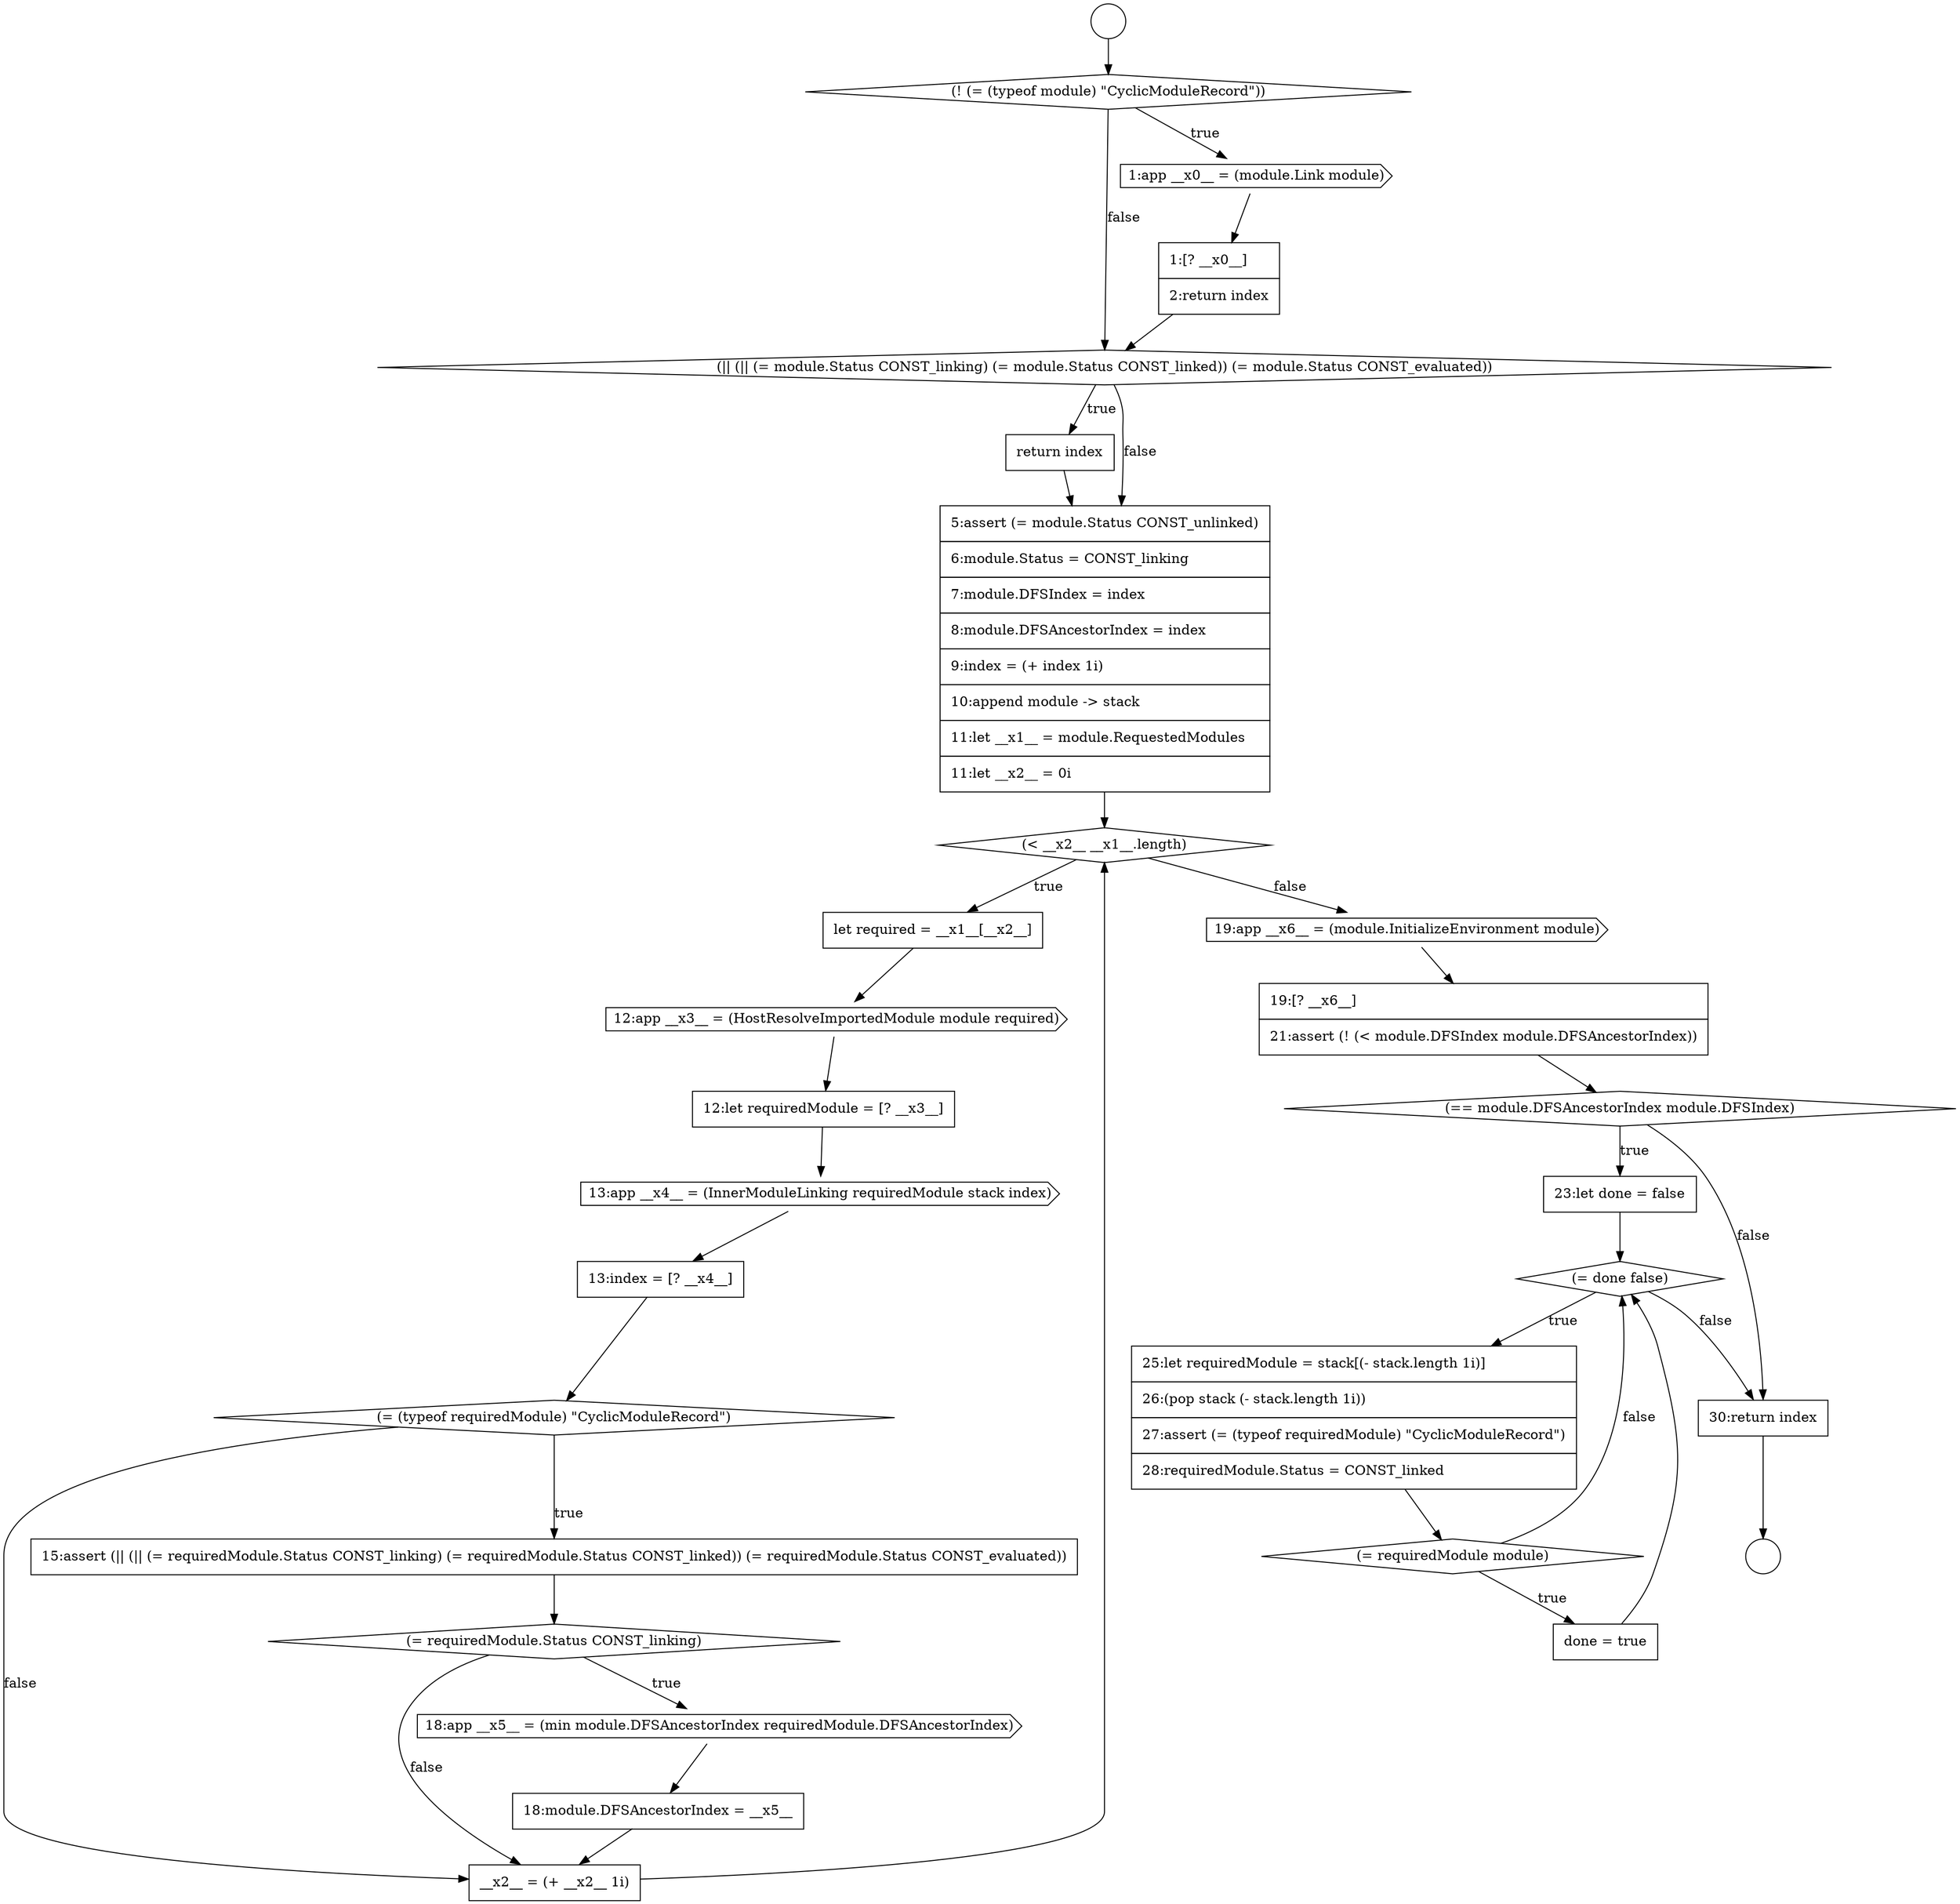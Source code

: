 digraph {
  node11175 [shape=cds, label=<<font color="black">1:app __x0__ = (module.Link module)</font>> color="black" fillcolor="white" style=filled]
  node11183 [shape=none, margin=0, label=<<font color="black">
    <table border="0" cellborder="1" cellspacing="0" cellpadding="10">
      <tr><td align="left">12:let requiredModule = [? __x3__]</td></tr>
    </table>
  </font>> color="black" fillcolor="white" style=filled]
  node11195 [shape=none, margin=0, label=<<font color="black">
    <table border="0" cellborder="1" cellspacing="0" cellpadding="10">
      <tr><td align="left">23:let done = false</td></tr>
    </table>
  </font>> color="black" fillcolor="white" style=filled]
  node11174 [shape=diamond, label=<<font color="black">(! (= (typeof module) &quot;CyclicModuleRecord&quot;))</font>> color="black" fillcolor="white" style=filled]
  node11189 [shape=cds, label=<<font color="black">18:app __x5__ = (min module.DFSAncestorIndex requiredModule.DFSAncestorIndex)</font>> color="black" fillcolor="white" style=filled]
  node11184 [shape=cds, label=<<font color="black">13:app __x4__ = (InnerModuleLinking requiredModule stack index)</font>> color="black" fillcolor="white" style=filled]
  node11179 [shape=none, margin=0, label=<<font color="black">
    <table border="0" cellborder="1" cellspacing="0" cellpadding="10">
      <tr><td align="left">5:assert (= module.Status CONST_unlinked)</td></tr>
      <tr><td align="left">6:module.Status = CONST_linking</td></tr>
      <tr><td align="left">7:module.DFSIndex = index</td></tr>
      <tr><td align="left">8:module.DFSAncestorIndex = index</td></tr>
      <tr><td align="left">9:index = (+ index 1i)</td></tr>
      <tr><td align="left">10:append module -&gt; stack</td></tr>
      <tr><td align="left">11:let __x1__ = module.RequestedModules</td></tr>
      <tr><td align="left">11:let __x2__ = 0i</td></tr>
    </table>
  </font>> color="black" fillcolor="white" style=filled]
  node11181 [shape=none, margin=0, label=<<font color="black">
    <table border="0" cellborder="1" cellspacing="0" cellpadding="10">
      <tr><td align="left">let required = __x1__[__x2__]</td></tr>
    </table>
  </font>> color="black" fillcolor="white" style=filled]
  node11176 [shape=none, margin=0, label=<<font color="black">
    <table border="0" cellborder="1" cellspacing="0" cellpadding="10">
      <tr><td align="left">1:[? __x0__]</td></tr>
      <tr><td align="left">2:return index</td></tr>
    </table>
  </font>> color="black" fillcolor="white" style=filled]
  node11187 [shape=none, margin=0, label=<<font color="black">
    <table border="0" cellborder="1" cellspacing="0" cellpadding="10">
      <tr><td align="left">15:assert (|| (|| (= requiredModule.Status CONST_linking) (= requiredModule.Status CONST_linked)) (= requiredModule.Status CONST_evaluated))</td></tr>
    </table>
  </font>> color="black" fillcolor="white" style=filled]
  node11172 [shape=circle label=" " color="black" fillcolor="white" style=filled]
  node11192 [shape=cds, label=<<font color="black">19:app __x6__ = (module.InitializeEnvironment module)</font>> color="black" fillcolor="white" style=filled]
  node11186 [shape=diamond, label=<<font color="black">(= (typeof requiredModule) &quot;CyclicModuleRecord&quot;)</font>> color="black" fillcolor="white" style=filled]
  node11178 [shape=none, margin=0, label=<<font color="black">
    <table border="0" cellborder="1" cellspacing="0" cellpadding="10">
      <tr><td align="left">return index</td></tr>
    </table>
  </font>> color="black" fillcolor="white" style=filled]
  node11200 [shape=none, margin=0, label=<<font color="black">
    <table border="0" cellborder="1" cellspacing="0" cellpadding="10">
      <tr><td align="left">30:return index</td></tr>
    </table>
  </font>> color="black" fillcolor="white" style=filled]
  node11191 [shape=none, margin=0, label=<<font color="black">
    <table border="0" cellborder="1" cellspacing="0" cellpadding="10">
      <tr><td align="left">__x2__ = (+ __x2__ 1i)</td></tr>
    </table>
  </font>> color="black" fillcolor="white" style=filled]
  node11185 [shape=none, margin=0, label=<<font color="black">
    <table border="0" cellborder="1" cellspacing="0" cellpadding="10">
      <tr><td align="left">13:index = [? __x4__]</td></tr>
    </table>
  </font>> color="black" fillcolor="white" style=filled]
  node11197 [shape=none, margin=0, label=<<font color="black">
    <table border="0" cellborder="1" cellspacing="0" cellpadding="10">
      <tr><td align="left">25:let requiredModule = stack[(- stack.length 1i)]</td></tr>
      <tr><td align="left">26:(pop stack (- stack.length 1i))</td></tr>
      <tr><td align="left">27:assert (= (typeof requiredModule) &quot;CyclicModuleRecord&quot;)</td></tr>
      <tr><td align="left">28:requiredModule.Status = CONST_linked</td></tr>
    </table>
  </font>> color="black" fillcolor="white" style=filled]
  node11196 [shape=diamond, label=<<font color="black">(= done false)</font>> color="black" fillcolor="white" style=filled]
  node11190 [shape=none, margin=0, label=<<font color="black">
    <table border="0" cellborder="1" cellspacing="0" cellpadding="10">
      <tr><td align="left">18:module.DFSAncestorIndex = __x5__</td></tr>
    </table>
  </font>> color="black" fillcolor="white" style=filled]
  node11188 [shape=diamond, label=<<font color="black">(= requiredModule.Status CONST_linking)</font>> color="black" fillcolor="white" style=filled]
  node11173 [shape=circle label=" " color="black" fillcolor="white" style=filled]
  node11193 [shape=none, margin=0, label=<<font color="black">
    <table border="0" cellborder="1" cellspacing="0" cellpadding="10">
      <tr><td align="left">19:[? __x6__]</td></tr>
      <tr><td align="left">21:assert (! (&lt; module.DFSIndex module.DFSAncestorIndex))</td></tr>
    </table>
  </font>> color="black" fillcolor="white" style=filled]
  node11180 [shape=diamond, label=<<font color="black">(&lt; __x2__ __x1__.length)</font>> color="black" fillcolor="white" style=filled]
  node11198 [shape=diamond, label=<<font color="black">(= requiredModule module)</font>> color="black" fillcolor="white" style=filled]
  node11199 [shape=none, margin=0, label=<<font color="black">
    <table border="0" cellborder="1" cellspacing="0" cellpadding="10">
      <tr><td align="left">done = true</td></tr>
    </table>
  </font>> color="black" fillcolor="white" style=filled]
  node11194 [shape=diamond, label=<<font color="black">(== module.DFSAncestorIndex module.DFSIndex)</font>> color="black" fillcolor="white" style=filled]
  node11177 [shape=diamond, label=<<font color="black">(|| (|| (= module.Status CONST_linking) (= module.Status CONST_linked)) (= module.Status CONST_evaluated))</font>> color="black" fillcolor="white" style=filled]
  node11182 [shape=cds, label=<<font color="black">12:app __x3__ = (HostResolveImportedModule module required)</font>> color="black" fillcolor="white" style=filled]
  node11189 -> node11190 [ color="black"]
  node11195 -> node11196 [ color="black"]
  node11194 -> node11195 [label=<<font color="black">true</font>> color="black"]
  node11194 -> node11200 [label=<<font color="black">false</font>> color="black"]
  node11197 -> node11198 [ color="black"]
  node11178 -> node11179 [ color="black"]
  node11185 -> node11186 [ color="black"]
  node11198 -> node11199 [label=<<font color="black">true</font>> color="black"]
  node11198 -> node11196 [label=<<font color="black">false</font>> color="black"]
  node11177 -> node11178 [label=<<font color="black">true</font>> color="black"]
  node11177 -> node11179 [label=<<font color="black">false</font>> color="black"]
  node11183 -> node11184 [ color="black"]
  node11196 -> node11197 [label=<<font color="black">true</font>> color="black"]
  node11196 -> node11200 [label=<<font color="black">false</font>> color="black"]
  node11184 -> node11185 [ color="black"]
  node11187 -> node11188 [ color="black"]
  node11182 -> node11183 [ color="black"]
  node11180 -> node11181 [label=<<font color="black">true</font>> color="black"]
  node11180 -> node11192 [label=<<font color="black">false</font>> color="black"]
  node11181 -> node11182 [ color="black"]
  node11174 -> node11175 [label=<<font color="black">true</font>> color="black"]
  node11174 -> node11177 [label=<<font color="black">false</font>> color="black"]
  node11190 -> node11191 [ color="black"]
  node11188 -> node11189 [label=<<font color="black">true</font>> color="black"]
  node11188 -> node11191 [label=<<font color="black">false</font>> color="black"]
  node11179 -> node11180 [ color="black"]
  node11176 -> node11177 [ color="black"]
  node11200 -> node11173 [ color="black"]
  node11191 -> node11180 [ color="black"]
  node11192 -> node11193 [ color="black"]
  node11172 -> node11174 [ color="black"]
  node11186 -> node11187 [label=<<font color="black">true</font>> color="black"]
  node11186 -> node11191 [label=<<font color="black">false</font>> color="black"]
  node11199 -> node11196 [ color="black"]
  node11193 -> node11194 [ color="black"]
  node11175 -> node11176 [ color="black"]
}
